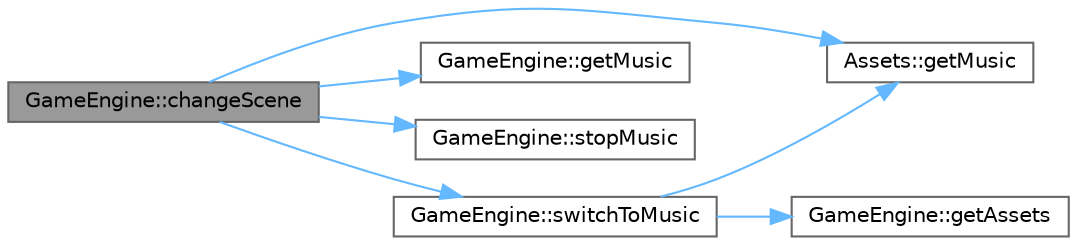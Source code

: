 digraph "GameEngine::changeScene"
{
 // LATEX_PDF_SIZE
  bgcolor="transparent";
  edge [fontname=Helvetica,fontsize=10,labelfontname=Helvetica,labelfontsize=10];
  node [fontname=Helvetica,fontsize=10,shape=box,height=0.2,width=0.4];
  rankdir="LR";
  Node1 [id="Node000001",label="GameEngine::changeScene",height=0.2,width=0.4,color="gray40", fillcolor="grey60", style="filled", fontcolor="black",tooltip="Change scene"];
  Node1 -> Node2 [id="edge7_Node000001_Node000002",color="steelblue1",style="solid",tooltip=" "];
  Node2 [id="Node000002",label="Assets::getMusic",height=0.2,width=0.4,color="grey40", fillcolor="white", style="filled",URL="$class_assets.html#a8351d230cad9bc777061b69c839c5116",tooltip=" "];
  Node1 -> Node3 [id="edge8_Node000001_Node000003",color="steelblue1",style="solid",tooltip=" "];
  Node3 [id="Node000003",label="GameEngine::getMusic",height=0.2,width=0.4,color="grey40", fillcolor="white", style="filled",URL="$class_game_engine.html#a216acb74cf052d361aaa825a00e4c03a",tooltip=" "];
  Node1 -> Node4 [id="edge9_Node000001_Node000004",color="steelblue1",style="solid",tooltip=" "];
  Node4 [id="Node000004",label="GameEngine::stopMusic",height=0.2,width=0.4,color="grey40", fillcolor="white", style="filled",URL="$class_game_engine.html#ae6cae07b810c3a0cd859885ac2ecacb5",tooltip=" "];
  Node1 -> Node5 [id="edge10_Node000001_Node000005",color="steelblue1",style="solid",tooltip=" "];
  Node5 [id="Node000005",label="GameEngine::switchToMusic",height=0.2,width=0.4,color="grey40", fillcolor="white", style="filled",URL="$class_game_engine.html#aba79db1d04e0133ad1273ce885434117",tooltip=" "];
  Node5 -> Node6 [id="edge11_Node000005_Node000006",color="steelblue1",style="solid",tooltip=" "];
  Node6 [id="Node000006",label="GameEngine::getAssets",height=0.2,width=0.4,color="grey40", fillcolor="white", style="filled",URL="$class_game_engine.html#a2db9a2dd6d6cc9879ec988690837f09e",tooltip=" "];
  Node5 -> Node2 [id="edge12_Node000005_Node000002",color="steelblue1",style="solid",tooltip=" "];
}
